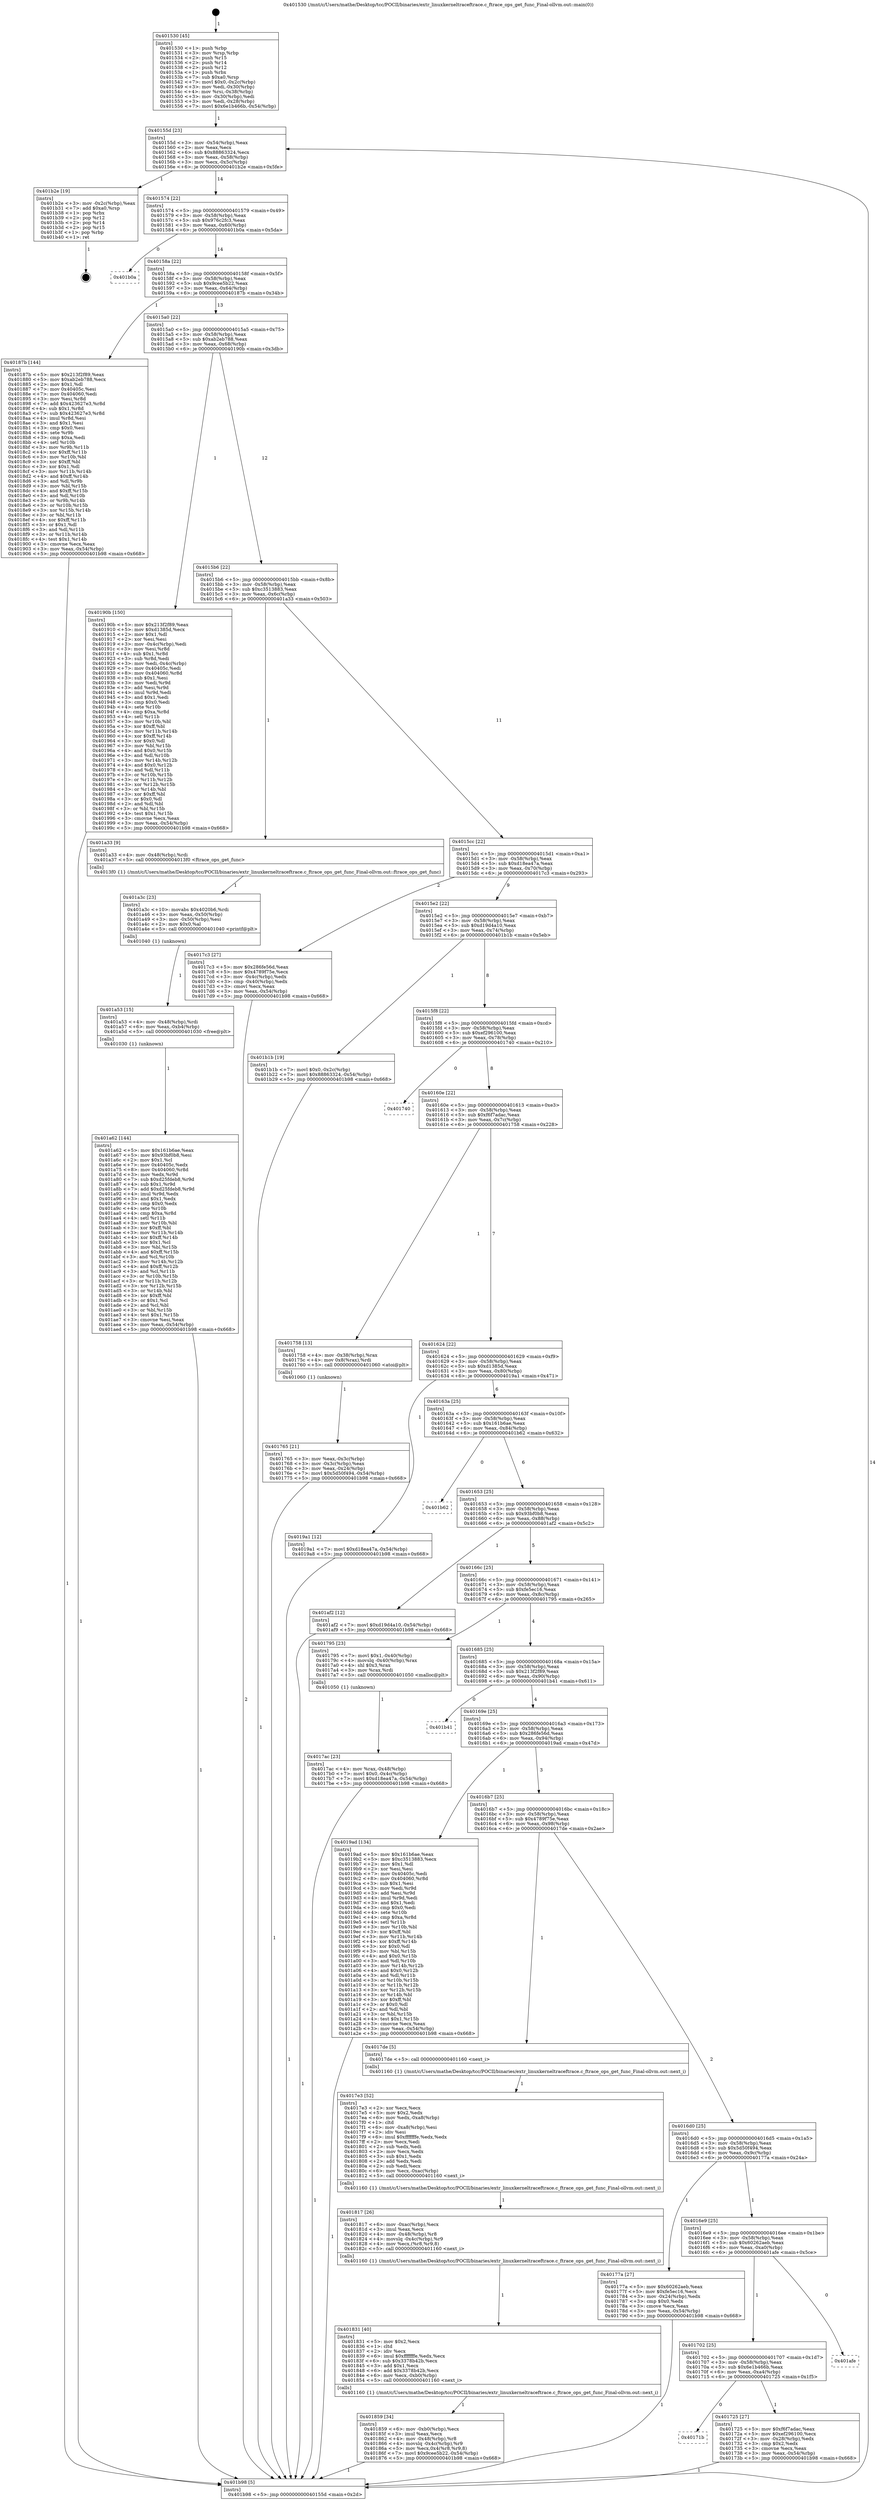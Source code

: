 digraph "0x401530" {
  label = "0x401530 (/mnt/c/Users/mathe/Desktop/tcc/POCII/binaries/extr_linuxkerneltraceftrace.c_ftrace_ops_get_func_Final-ollvm.out::main(0))"
  labelloc = "t"
  node[shape=record]

  Entry [label="",width=0.3,height=0.3,shape=circle,fillcolor=black,style=filled]
  "0x40155d" [label="{
     0x40155d [23]\l
     | [instrs]\l
     &nbsp;&nbsp;0x40155d \<+3\>: mov -0x54(%rbp),%eax\l
     &nbsp;&nbsp;0x401560 \<+2\>: mov %eax,%ecx\l
     &nbsp;&nbsp;0x401562 \<+6\>: sub $0x88863324,%ecx\l
     &nbsp;&nbsp;0x401568 \<+3\>: mov %eax,-0x58(%rbp)\l
     &nbsp;&nbsp;0x40156b \<+3\>: mov %ecx,-0x5c(%rbp)\l
     &nbsp;&nbsp;0x40156e \<+6\>: je 0000000000401b2e \<main+0x5fe\>\l
  }"]
  "0x401b2e" [label="{
     0x401b2e [19]\l
     | [instrs]\l
     &nbsp;&nbsp;0x401b2e \<+3\>: mov -0x2c(%rbp),%eax\l
     &nbsp;&nbsp;0x401b31 \<+7\>: add $0xa0,%rsp\l
     &nbsp;&nbsp;0x401b38 \<+1\>: pop %rbx\l
     &nbsp;&nbsp;0x401b39 \<+2\>: pop %r12\l
     &nbsp;&nbsp;0x401b3b \<+2\>: pop %r14\l
     &nbsp;&nbsp;0x401b3d \<+2\>: pop %r15\l
     &nbsp;&nbsp;0x401b3f \<+1\>: pop %rbp\l
     &nbsp;&nbsp;0x401b40 \<+1\>: ret\l
  }"]
  "0x401574" [label="{
     0x401574 [22]\l
     | [instrs]\l
     &nbsp;&nbsp;0x401574 \<+5\>: jmp 0000000000401579 \<main+0x49\>\l
     &nbsp;&nbsp;0x401579 \<+3\>: mov -0x58(%rbp),%eax\l
     &nbsp;&nbsp;0x40157c \<+5\>: sub $0x976c2fc3,%eax\l
     &nbsp;&nbsp;0x401581 \<+3\>: mov %eax,-0x60(%rbp)\l
     &nbsp;&nbsp;0x401584 \<+6\>: je 0000000000401b0a \<main+0x5da\>\l
  }"]
  Exit [label="",width=0.3,height=0.3,shape=circle,fillcolor=black,style=filled,peripheries=2]
  "0x401b0a" [label="{
     0x401b0a\l
  }", style=dashed]
  "0x40158a" [label="{
     0x40158a [22]\l
     | [instrs]\l
     &nbsp;&nbsp;0x40158a \<+5\>: jmp 000000000040158f \<main+0x5f\>\l
     &nbsp;&nbsp;0x40158f \<+3\>: mov -0x58(%rbp),%eax\l
     &nbsp;&nbsp;0x401592 \<+5\>: sub $0x9cee5b22,%eax\l
     &nbsp;&nbsp;0x401597 \<+3\>: mov %eax,-0x64(%rbp)\l
     &nbsp;&nbsp;0x40159a \<+6\>: je 000000000040187b \<main+0x34b\>\l
  }"]
  "0x401a62" [label="{
     0x401a62 [144]\l
     | [instrs]\l
     &nbsp;&nbsp;0x401a62 \<+5\>: mov $0x161b6ae,%eax\l
     &nbsp;&nbsp;0x401a67 \<+5\>: mov $0x93bf0b8,%esi\l
     &nbsp;&nbsp;0x401a6c \<+2\>: mov $0x1,%cl\l
     &nbsp;&nbsp;0x401a6e \<+7\>: mov 0x40405c,%edx\l
     &nbsp;&nbsp;0x401a75 \<+8\>: mov 0x404060,%r8d\l
     &nbsp;&nbsp;0x401a7d \<+3\>: mov %edx,%r9d\l
     &nbsp;&nbsp;0x401a80 \<+7\>: sub $0xd25fdeb8,%r9d\l
     &nbsp;&nbsp;0x401a87 \<+4\>: sub $0x1,%r9d\l
     &nbsp;&nbsp;0x401a8b \<+7\>: add $0xd25fdeb8,%r9d\l
     &nbsp;&nbsp;0x401a92 \<+4\>: imul %r9d,%edx\l
     &nbsp;&nbsp;0x401a96 \<+3\>: and $0x1,%edx\l
     &nbsp;&nbsp;0x401a99 \<+3\>: cmp $0x0,%edx\l
     &nbsp;&nbsp;0x401a9c \<+4\>: sete %r10b\l
     &nbsp;&nbsp;0x401aa0 \<+4\>: cmp $0xa,%r8d\l
     &nbsp;&nbsp;0x401aa4 \<+4\>: setl %r11b\l
     &nbsp;&nbsp;0x401aa8 \<+3\>: mov %r10b,%bl\l
     &nbsp;&nbsp;0x401aab \<+3\>: xor $0xff,%bl\l
     &nbsp;&nbsp;0x401aae \<+3\>: mov %r11b,%r14b\l
     &nbsp;&nbsp;0x401ab1 \<+4\>: xor $0xff,%r14b\l
     &nbsp;&nbsp;0x401ab5 \<+3\>: xor $0x1,%cl\l
     &nbsp;&nbsp;0x401ab8 \<+3\>: mov %bl,%r15b\l
     &nbsp;&nbsp;0x401abb \<+4\>: and $0xff,%r15b\l
     &nbsp;&nbsp;0x401abf \<+3\>: and %cl,%r10b\l
     &nbsp;&nbsp;0x401ac2 \<+3\>: mov %r14b,%r12b\l
     &nbsp;&nbsp;0x401ac5 \<+4\>: and $0xff,%r12b\l
     &nbsp;&nbsp;0x401ac9 \<+3\>: and %cl,%r11b\l
     &nbsp;&nbsp;0x401acc \<+3\>: or %r10b,%r15b\l
     &nbsp;&nbsp;0x401acf \<+3\>: or %r11b,%r12b\l
     &nbsp;&nbsp;0x401ad2 \<+3\>: xor %r12b,%r15b\l
     &nbsp;&nbsp;0x401ad5 \<+3\>: or %r14b,%bl\l
     &nbsp;&nbsp;0x401ad8 \<+3\>: xor $0xff,%bl\l
     &nbsp;&nbsp;0x401adb \<+3\>: or $0x1,%cl\l
     &nbsp;&nbsp;0x401ade \<+2\>: and %cl,%bl\l
     &nbsp;&nbsp;0x401ae0 \<+3\>: or %bl,%r15b\l
     &nbsp;&nbsp;0x401ae3 \<+4\>: test $0x1,%r15b\l
     &nbsp;&nbsp;0x401ae7 \<+3\>: cmovne %esi,%eax\l
     &nbsp;&nbsp;0x401aea \<+3\>: mov %eax,-0x54(%rbp)\l
     &nbsp;&nbsp;0x401aed \<+5\>: jmp 0000000000401b98 \<main+0x668\>\l
  }"]
  "0x40187b" [label="{
     0x40187b [144]\l
     | [instrs]\l
     &nbsp;&nbsp;0x40187b \<+5\>: mov $0x213f2f89,%eax\l
     &nbsp;&nbsp;0x401880 \<+5\>: mov $0xab2eb788,%ecx\l
     &nbsp;&nbsp;0x401885 \<+2\>: mov $0x1,%dl\l
     &nbsp;&nbsp;0x401887 \<+7\>: mov 0x40405c,%esi\l
     &nbsp;&nbsp;0x40188e \<+7\>: mov 0x404060,%edi\l
     &nbsp;&nbsp;0x401895 \<+3\>: mov %esi,%r8d\l
     &nbsp;&nbsp;0x401898 \<+7\>: add $0x423627e3,%r8d\l
     &nbsp;&nbsp;0x40189f \<+4\>: sub $0x1,%r8d\l
     &nbsp;&nbsp;0x4018a3 \<+7\>: sub $0x423627e3,%r8d\l
     &nbsp;&nbsp;0x4018aa \<+4\>: imul %r8d,%esi\l
     &nbsp;&nbsp;0x4018ae \<+3\>: and $0x1,%esi\l
     &nbsp;&nbsp;0x4018b1 \<+3\>: cmp $0x0,%esi\l
     &nbsp;&nbsp;0x4018b4 \<+4\>: sete %r9b\l
     &nbsp;&nbsp;0x4018b8 \<+3\>: cmp $0xa,%edi\l
     &nbsp;&nbsp;0x4018bb \<+4\>: setl %r10b\l
     &nbsp;&nbsp;0x4018bf \<+3\>: mov %r9b,%r11b\l
     &nbsp;&nbsp;0x4018c2 \<+4\>: xor $0xff,%r11b\l
     &nbsp;&nbsp;0x4018c6 \<+3\>: mov %r10b,%bl\l
     &nbsp;&nbsp;0x4018c9 \<+3\>: xor $0xff,%bl\l
     &nbsp;&nbsp;0x4018cc \<+3\>: xor $0x1,%dl\l
     &nbsp;&nbsp;0x4018cf \<+3\>: mov %r11b,%r14b\l
     &nbsp;&nbsp;0x4018d2 \<+4\>: and $0xff,%r14b\l
     &nbsp;&nbsp;0x4018d6 \<+3\>: and %dl,%r9b\l
     &nbsp;&nbsp;0x4018d9 \<+3\>: mov %bl,%r15b\l
     &nbsp;&nbsp;0x4018dc \<+4\>: and $0xff,%r15b\l
     &nbsp;&nbsp;0x4018e0 \<+3\>: and %dl,%r10b\l
     &nbsp;&nbsp;0x4018e3 \<+3\>: or %r9b,%r14b\l
     &nbsp;&nbsp;0x4018e6 \<+3\>: or %r10b,%r15b\l
     &nbsp;&nbsp;0x4018e9 \<+3\>: xor %r15b,%r14b\l
     &nbsp;&nbsp;0x4018ec \<+3\>: or %bl,%r11b\l
     &nbsp;&nbsp;0x4018ef \<+4\>: xor $0xff,%r11b\l
     &nbsp;&nbsp;0x4018f3 \<+3\>: or $0x1,%dl\l
     &nbsp;&nbsp;0x4018f6 \<+3\>: and %dl,%r11b\l
     &nbsp;&nbsp;0x4018f9 \<+3\>: or %r11b,%r14b\l
     &nbsp;&nbsp;0x4018fc \<+4\>: test $0x1,%r14b\l
     &nbsp;&nbsp;0x401900 \<+3\>: cmovne %ecx,%eax\l
     &nbsp;&nbsp;0x401903 \<+3\>: mov %eax,-0x54(%rbp)\l
     &nbsp;&nbsp;0x401906 \<+5\>: jmp 0000000000401b98 \<main+0x668\>\l
  }"]
  "0x4015a0" [label="{
     0x4015a0 [22]\l
     | [instrs]\l
     &nbsp;&nbsp;0x4015a0 \<+5\>: jmp 00000000004015a5 \<main+0x75\>\l
     &nbsp;&nbsp;0x4015a5 \<+3\>: mov -0x58(%rbp),%eax\l
     &nbsp;&nbsp;0x4015a8 \<+5\>: sub $0xab2eb788,%eax\l
     &nbsp;&nbsp;0x4015ad \<+3\>: mov %eax,-0x68(%rbp)\l
     &nbsp;&nbsp;0x4015b0 \<+6\>: je 000000000040190b \<main+0x3db\>\l
  }"]
  "0x401a53" [label="{
     0x401a53 [15]\l
     | [instrs]\l
     &nbsp;&nbsp;0x401a53 \<+4\>: mov -0x48(%rbp),%rdi\l
     &nbsp;&nbsp;0x401a57 \<+6\>: mov %eax,-0xb4(%rbp)\l
     &nbsp;&nbsp;0x401a5d \<+5\>: call 0000000000401030 \<free@plt\>\l
     | [calls]\l
     &nbsp;&nbsp;0x401030 \{1\} (unknown)\l
  }"]
  "0x40190b" [label="{
     0x40190b [150]\l
     | [instrs]\l
     &nbsp;&nbsp;0x40190b \<+5\>: mov $0x213f2f89,%eax\l
     &nbsp;&nbsp;0x401910 \<+5\>: mov $0xd1385d,%ecx\l
     &nbsp;&nbsp;0x401915 \<+2\>: mov $0x1,%dl\l
     &nbsp;&nbsp;0x401917 \<+2\>: xor %esi,%esi\l
     &nbsp;&nbsp;0x401919 \<+3\>: mov -0x4c(%rbp),%edi\l
     &nbsp;&nbsp;0x40191c \<+3\>: mov %esi,%r8d\l
     &nbsp;&nbsp;0x40191f \<+4\>: sub $0x1,%r8d\l
     &nbsp;&nbsp;0x401923 \<+3\>: sub %r8d,%edi\l
     &nbsp;&nbsp;0x401926 \<+3\>: mov %edi,-0x4c(%rbp)\l
     &nbsp;&nbsp;0x401929 \<+7\>: mov 0x40405c,%edi\l
     &nbsp;&nbsp;0x401930 \<+8\>: mov 0x404060,%r8d\l
     &nbsp;&nbsp;0x401938 \<+3\>: sub $0x1,%esi\l
     &nbsp;&nbsp;0x40193b \<+3\>: mov %edi,%r9d\l
     &nbsp;&nbsp;0x40193e \<+3\>: add %esi,%r9d\l
     &nbsp;&nbsp;0x401941 \<+4\>: imul %r9d,%edi\l
     &nbsp;&nbsp;0x401945 \<+3\>: and $0x1,%edi\l
     &nbsp;&nbsp;0x401948 \<+3\>: cmp $0x0,%edi\l
     &nbsp;&nbsp;0x40194b \<+4\>: sete %r10b\l
     &nbsp;&nbsp;0x40194f \<+4\>: cmp $0xa,%r8d\l
     &nbsp;&nbsp;0x401953 \<+4\>: setl %r11b\l
     &nbsp;&nbsp;0x401957 \<+3\>: mov %r10b,%bl\l
     &nbsp;&nbsp;0x40195a \<+3\>: xor $0xff,%bl\l
     &nbsp;&nbsp;0x40195d \<+3\>: mov %r11b,%r14b\l
     &nbsp;&nbsp;0x401960 \<+4\>: xor $0xff,%r14b\l
     &nbsp;&nbsp;0x401964 \<+3\>: xor $0x0,%dl\l
     &nbsp;&nbsp;0x401967 \<+3\>: mov %bl,%r15b\l
     &nbsp;&nbsp;0x40196a \<+4\>: and $0x0,%r15b\l
     &nbsp;&nbsp;0x40196e \<+3\>: and %dl,%r10b\l
     &nbsp;&nbsp;0x401971 \<+3\>: mov %r14b,%r12b\l
     &nbsp;&nbsp;0x401974 \<+4\>: and $0x0,%r12b\l
     &nbsp;&nbsp;0x401978 \<+3\>: and %dl,%r11b\l
     &nbsp;&nbsp;0x40197b \<+3\>: or %r10b,%r15b\l
     &nbsp;&nbsp;0x40197e \<+3\>: or %r11b,%r12b\l
     &nbsp;&nbsp;0x401981 \<+3\>: xor %r12b,%r15b\l
     &nbsp;&nbsp;0x401984 \<+3\>: or %r14b,%bl\l
     &nbsp;&nbsp;0x401987 \<+3\>: xor $0xff,%bl\l
     &nbsp;&nbsp;0x40198a \<+3\>: or $0x0,%dl\l
     &nbsp;&nbsp;0x40198d \<+2\>: and %dl,%bl\l
     &nbsp;&nbsp;0x40198f \<+3\>: or %bl,%r15b\l
     &nbsp;&nbsp;0x401992 \<+4\>: test $0x1,%r15b\l
     &nbsp;&nbsp;0x401996 \<+3\>: cmovne %ecx,%eax\l
     &nbsp;&nbsp;0x401999 \<+3\>: mov %eax,-0x54(%rbp)\l
     &nbsp;&nbsp;0x40199c \<+5\>: jmp 0000000000401b98 \<main+0x668\>\l
  }"]
  "0x4015b6" [label="{
     0x4015b6 [22]\l
     | [instrs]\l
     &nbsp;&nbsp;0x4015b6 \<+5\>: jmp 00000000004015bb \<main+0x8b\>\l
     &nbsp;&nbsp;0x4015bb \<+3\>: mov -0x58(%rbp),%eax\l
     &nbsp;&nbsp;0x4015be \<+5\>: sub $0xc3513883,%eax\l
     &nbsp;&nbsp;0x4015c3 \<+3\>: mov %eax,-0x6c(%rbp)\l
     &nbsp;&nbsp;0x4015c6 \<+6\>: je 0000000000401a33 \<main+0x503\>\l
  }"]
  "0x401a3c" [label="{
     0x401a3c [23]\l
     | [instrs]\l
     &nbsp;&nbsp;0x401a3c \<+10\>: movabs $0x4020b6,%rdi\l
     &nbsp;&nbsp;0x401a46 \<+3\>: mov %eax,-0x50(%rbp)\l
     &nbsp;&nbsp;0x401a49 \<+3\>: mov -0x50(%rbp),%esi\l
     &nbsp;&nbsp;0x401a4c \<+2\>: mov $0x0,%al\l
     &nbsp;&nbsp;0x401a4e \<+5\>: call 0000000000401040 \<printf@plt\>\l
     | [calls]\l
     &nbsp;&nbsp;0x401040 \{1\} (unknown)\l
  }"]
  "0x401a33" [label="{
     0x401a33 [9]\l
     | [instrs]\l
     &nbsp;&nbsp;0x401a33 \<+4\>: mov -0x48(%rbp),%rdi\l
     &nbsp;&nbsp;0x401a37 \<+5\>: call 00000000004013f0 \<ftrace_ops_get_func\>\l
     | [calls]\l
     &nbsp;&nbsp;0x4013f0 \{1\} (/mnt/c/Users/mathe/Desktop/tcc/POCII/binaries/extr_linuxkerneltraceftrace.c_ftrace_ops_get_func_Final-ollvm.out::ftrace_ops_get_func)\l
  }"]
  "0x4015cc" [label="{
     0x4015cc [22]\l
     | [instrs]\l
     &nbsp;&nbsp;0x4015cc \<+5\>: jmp 00000000004015d1 \<main+0xa1\>\l
     &nbsp;&nbsp;0x4015d1 \<+3\>: mov -0x58(%rbp),%eax\l
     &nbsp;&nbsp;0x4015d4 \<+5\>: sub $0xd18ea47a,%eax\l
     &nbsp;&nbsp;0x4015d9 \<+3\>: mov %eax,-0x70(%rbp)\l
     &nbsp;&nbsp;0x4015dc \<+6\>: je 00000000004017c3 \<main+0x293\>\l
  }"]
  "0x401859" [label="{
     0x401859 [34]\l
     | [instrs]\l
     &nbsp;&nbsp;0x401859 \<+6\>: mov -0xb0(%rbp),%ecx\l
     &nbsp;&nbsp;0x40185f \<+3\>: imul %eax,%ecx\l
     &nbsp;&nbsp;0x401862 \<+4\>: mov -0x48(%rbp),%r8\l
     &nbsp;&nbsp;0x401866 \<+4\>: movslq -0x4c(%rbp),%r9\l
     &nbsp;&nbsp;0x40186a \<+5\>: mov %ecx,0x4(%r8,%r9,8)\l
     &nbsp;&nbsp;0x40186f \<+7\>: movl $0x9cee5b22,-0x54(%rbp)\l
     &nbsp;&nbsp;0x401876 \<+5\>: jmp 0000000000401b98 \<main+0x668\>\l
  }"]
  "0x4017c3" [label="{
     0x4017c3 [27]\l
     | [instrs]\l
     &nbsp;&nbsp;0x4017c3 \<+5\>: mov $0x286fe56d,%eax\l
     &nbsp;&nbsp;0x4017c8 \<+5\>: mov $0x4789f75e,%ecx\l
     &nbsp;&nbsp;0x4017cd \<+3\>: mov -0x4c(%rbp),%edx\l
     &nbsp;&nbsp;0x4017d0 \<+3\>: cmp -0x40(%rbp),%edx\l
     &nbsp;&nbsp;0x4017d3 \<+3\>: cmovl %ecx,%eax\l
     &nbsp;&nbsp;0x4017d6 \<+3\>: mov %eax,-0x54(%rbp)\l
     &nbsp;&nbsp;0x4017d9 \<+5\>: jmp 0000000000401b98 \<main+0x668\>\l
  }"]
  "0x4015e2" [label="{
     0x4015e2 [22]\l
     | [instrs]\l
     &nbsp;&nbsp;0x4015e2 \<+5\>: jmp 00000000004015e7 \<main+0xb7\>\l
     &nbsp;&nbsp;0x4015e7 \<+3\>: mov -0x58(%rbp),%eax\l
     &nbsp;&nbsp;0x4015ea \<+5\>: sub $0xd19d4a10,%eax\l
     &nbsp;&nbsp;0x4015ef \<+3\>: mov %eax,-0x74(%rbp)\l
     &nbsp;&nbsp;0x4015f2 \<+6\>: je 0000000000401b1b \<main+0x5eb\>\l
  }"]
  "0x401831" [label="{
     0x401831 [40]\l
     | [instrs]\l
     &nbsp;&nbsp;0x401831 \<+5\>: mov $0x2,%ecx\l
     &nbsp;&nbsp;0x401836 \<+1\>: cltd\l
     &nbsp;&nbsp;0x401837 \<+2\>: idiv %ecx\l
     &nbsp;&nbsp;0x401839 \<+6\>: imul $0xfffffffe,%edx,%ecx\l
     &nbsp;&nbsp;0x40183f \<+6\>: sub $0x3378b42b,%ecx\l
     &nbsp;&nbsp;0x401845 \<+3\>: add $0x1,%ecx\l
     &nbsp;&nbsp;0x401848 \<+6\>: add $0x3378b42b,%ecx\l
     &nbsp;&nbsp;0x40184e \<+6\>: mov %ecx,-0xb0(%rbp)\l
     &nbsp;&nbsp;0x401854 \<+5\>: call 0000000000401160 \<next_i\>\l
     | [calls]\l
     &nbsp;&nbsp;0x401160 \{1\} (/mnt/c/Users/mathe/Desktop/tcc/POCII/binaries/extr_linuxkerneltraceftrace.c_ftrace_ops_get_func_Final-ollvm.out::next_i)\l
  }"]
  "0x401b1b" [label="{
     0x401b1b [19]\l
     | [instrs]\l
     &nbsp;&nbsp;0x401b1b \<+7\>: movl $0x0,-0x2c(%rbp)\l
     &nbsp;&nbsp;0x401b22 \<+7\>: movl $0x88863324,-0x54(%rbp)\l
     &nbsp;&nbsp;0x401b29 \<+5\>: jmp 0000000000401b98 \<main+0x668\>\l
  }"]
  "0x4015f8" [label="{
     0x4015f8 [22]\l
     | [instrs]\l
     &nbsp;&nbsp;0x4015f8 \<+5\>: jmp 00000000004015fd \<main+0xcd\>\l
     &nbsp;&nbsp;0x4015fd \<+3\>: mov -0x58(%rbp),%eax\l
     &nbsp;&nbsp;0x401600 \<+5\>: sub $0xef296100,%eax\l
     &nbsp;&nbsp;0x401605 \<+3\>: mov %eax,-0x78(%rbp)\l
     &nbsp;&nbsp;0x401608 \<+6\>: je 0000000000401740 \<main+0x210\>\l
  }"]
  "0x401817" [label="{
     0x401817 [26]\l
     | [instrs]\l
     &nbsp;&nbsp;0x401817 \<+6\>: mov -0xac(%rbp),%ecx\l
     &nbsp;&nbsp;0x40181d \<+3\>: imul %eax,%ecx\l
     &nbsp;&nbsp;0x401820 \<+4\>: mov -0x48(%rbp),%r8\l
     &nbsp;&nbsp;0x401824 \<+4\>: movslq -0x4c(%rbp),%r9\l
     &nbsp;&nbsp;0x401828 \<+4\>: mov %ecx,(%r8,%r9,8)\l
     &nbsp;&nbsp;0x40182c \<+5\>: call 0000000000401160 \<next_i\>\l
     | [calls]\l
     &nbsp;&nbsp;0x401160 \{1\} (/mnt/c/Users/mathe/Desktop/tcc/POCII/binaries/extr_linuxkerneltraceftrace.c_ftrace_ops_get_func_Final-ollvm.out::next_i)\l
  }"]
  "0x401740" [label="{
     0x401740\l
  }", style=dashed]
  "0x40160e" [label="{
     0x40160e [22]\l
     | [instrs]\l
     &nbsp;&nbsp;0x40160e \<+5\>: jmp 0000000000401613 \<main+0xe3\>\l
     &nbsp;&nbsp;0x401613 \<+3\>: mov -0x58(%rbp),%eax\l
     &nbsp;&nbsp;0x401616 \<+5\>: sub $0xf6f7adac,%eax\l
     &nbsp;&nbsp;0x40161b \<+3\>: mov %eax,-0x7c(%rbp)\l
     &nbsp;&nbsp;0x40161e \<+6\>: je 0000000000401758 \<main+0x228\>\l
  }"]
  "0x4017e3" [label="{
     0x4017e3 [52]\l
     | [instrs]\l
     &nbsp;&nbsp;0x4017e3 \<+2\>: xor %ecx,%ecx\l
     &nbsp;&nbsp;0x4017e5 \<+5\>: mov $0x2,%edx\l
     &nbsp;&nbsp;0x4017ea \<+6\>: mov %edx,-0xa8(%rbp)\l
     &nbsp;&nbsp;0x4017f0 \<+1\>: cltd\l
     &nbsp;&nbsp;0x4017f1 \<+6\>: mov -0xa8(%rbp),%esi\l
     &nbsp;&nbsp;0x4017f7 \<+2\>: idiv %esi\l
     &nbsp;&nbsp;0x4017f9 \<+6\>: imul $0xfffffffe,%edx,%edx\l
     &nbsp;&nbsp;0x4017ff \<+2\>: mov %ecx,%edi\l
     &nbsp;&nbsp;0x401801 \<+2\>: sub %edx,%edi\l
     &nbsp;&nbsp;0x401803 \<+2\>: mov %ecx,%edx\l
     &nbsp;&nbsp;0x401805 \<+3\>: sub $0x1,%edx\l
     &nbsp;&nbsp;0x401808 \<+2\>: add %edx,%edi\l
     &nbsp;&nbsp;0x40180a \<+2\>: sub %edi,%ecx\l
     &nbsp;&nbsp;0x40180c \<+6\>: mov %ecx,-0xac(%rbp)\l
     &nbsp;&nbsp;0x401812 \<+5\>: call 0000000000401160 \<next_i\>\l
     | [calls]\l
     &nbsp;&nbsp;0x401160 \{1\} (/mnt/c/Users/mathe/Desktop/tcc/POCII/binaries/extr_linuxkerneltraceftrace.c_ftrace_ops_get_func_Final-ollvm.out::next_i)\l
  }"]
  "0x401758" [label="{
     0x401758 [13]\l
     | [instrs]\l
     &nbsp;&nbsp;0x401758 \<+4\>: mov -0x38(%rbp),%rax\l
     &nbsp;&nbsp;0x40175c \<+4\>: mov 0x8(%rax),%rdi\l
     &nbsp;&nbsp;0x401760 \<+5\>: call 0000000000401060 \<atoi@plt\>\l
     | [calls]\l
     &nbsp;&nbsp;0x401060 \{1\} (unknown)\l
  }"]
  "0x401624" [label="{
     0x401624 [22]\l
     | [instrs]\l
     &nbsp;&nbsp;0x401624 \<+5\>: jmp 0000000000401629 \<main+0xf9\>\l
     &nbsp;&nbsp;0x401629 \<+3\>: mov -0x58(%rbp),%eax\l
     &nbsp;&nbsp;0x40162c \<+5\>: sub $0xd1385d,%eax\l
     &nbsp;&nbsp;0x401631 \<+3\>: mov %eax,-0x80(%rbp)\l
     &nbsp;&nbsp;0x401634 \<+6\>: je 00000000004019a1 \<main+0x471\>\l
  }"]
  "0x4017ac" [label="{
     0x4017ac [23]\l
     | [instrs]\l
     &nbsp;&nbsp;0x4017ac \<+4\>: mov %rax,-0x48(%rbp)\l
     &nbsp;&nbsp;0x4017b0 \<+7\>: movl $0x0,-0x4c(%rbp)\l
     &nbsp;&nbsp;0x4017b7 \<+7\>: movl $0xd18ea47a,-0x54(%rbp)\l
     &nbsp;&nbsp;0x4017be \<+5\>: jmp 0000000000401b98 \<main+0x668\>\l
  }"]
  "0x4019a1" [label="{
     0x4019a1 [12]\l
     | [instrs]\l
     &nbsp;&nbsp;0x4019a1 \<+7\>: movl $0xd18ea47a,-0x54(%rbp)\l
     &nbsp;&nbsp;0x4019a8 \<+5\>: jmp 0000000000401b98 \<main+0x668\>\l
  }"]
  "0x40163a" [label="{
     0x40163a [25]\l
     | [instrs]\l
     &nbsp;&nbsp;0x40163a \<+5\>: jmp 000000000040163f \<main+0x10f\>\l
     &nbsp;&nbsp;0x40163f \<+3\>: mov -0x58(%rbp),%eax\l
     &nbsp;&nbsp;0x401642 \<+5\>: sub $0x161b6ae,%eax\l
     &nbsp;&nbsp;0x401647 \<+6\>: mov %eax,-0x84(%rbp)\l
     &nbsp;&nbsp;0x40164d \<+6\>: je 0000000000401b62 \<main+0x632\>\l
  }"]
  "0x401765" [label="{
     0x401765 [21]\l
     | [instrs]\l
     &nbsp;&nbsp;0x401765 \<+3\>: mov %eax,-0x3c(%rbp)\l
     &nbsp;&nbsp;0x401768 \<+3\>: mov -0x3c(%rbp),%eax\l
     &nbsp;&nbsp;0x40176b \<+3\>: mov %eax,-0x24(%rbp)\l
     &nbsp;&nbsp;0x40176e \<+7\>: movl $0x5d50f494,-0x54(%rbp)\l
     &nbsp;&nbsp;0x401775 \<+5\>: jmp 0000000000401b98 \<main+0x668\>\l
  }"]
  "0x401b62" [label="{
     0x401b62\l
  }", style=dashed]
  "0x401653" [label="{
     0x401653 [25]\l
     | [instrs]\l
     &nbsp;&nbsp;0x401653 \<+5\>: jmp 0000000000401658 \<main+0x128\>\l
     &nbsp;&nbsp;0x401658 \<+3\>: mov -0x58(%rbp),%eax\l
     &nbsp;&nbsp;0x40165b \<+5\>: sub $0x93bf0b8,%eax\l
     &nbsp;&nbsp;0x401660 \<+6\>: mov %eax,-0x88(%rbp)\l
     &nbsp;&nbsp;0x401666 \<+6\>: je 0000000000401af2 \<main+0x5c2\>\l
  }"]
  "0x401530" [label="{
     0x401530 [45]\l
     | [instrs]\l
     &nbsp;&nbsp;0x401530 \<+1\>: push %rbp\l
     &nbsp;&nbsp;0x401531 \<+3\>: mov %rsp,%rbp\l
     &nbsp;&nbsp;0x401534 \<+2\>: push %r15\l
     &nbsp;&nbsp;0x401536 \<+2\>: push %r14\l
     &nbsp;&nbsp;0x401538 \<+2\>: push %r12\l
     &nbsp;&nbsp;0x40153a \<+1\>: push %rbx\l
     &nbsp;&nbsp;0x40153b \<+7\>: sub $0xa0,%rsp\l
     &nbsp;&nbsp;0x401542 \<+7\>: movl $0x0,-0x2c(%rbp)\l
     &nbsp;&nbsp;0x401549 \<+3\>: mov %edi,-0x30(%rbp)\l
     &nbsp;&nbsp;0x40154c \<+4\>: mov %rsi,-0x38(%rbp)\l
     &nbsp;&nbsp;0x401550 \<+3\>: mov -0x30(%rbp),%edi\l
     &nbsp;&nbsp;0x401553 \<+3\>: mov %edi,-0x28(%rbp)\l
     &nbsp;&nbsp;0x401556 \<+7\>: movl $0x6e1b466b,-0x54(%rbp)\l
  }"]
  "0x401af2" [label="{
     0x401af2 [12]\l
     | [instrs]\l
     &nbsp;&nbsp;0x401af2 \<+7\>: movl $0xd19d4a10,-0x54(%rbp)\l
     &nbsp;&nbsp;0x401af9 \<+5\>: jmp 0000000000401b98 \<main+0x668\>\l
  }"]
  "0x40166c" [label="{
     0x40166c [25]\l
     | [instrs]\l
     &nbsp;&nbsp;0x40166c \<+5\>: jmp 0000000000401671 \<main+0x141\>\l
     &nbsp;&nbsp;0x401671 \<+3\>: mov -0x58(%rbp),%eax\l
     &nbsp;&nbsp;0x401674 \<+5\>: sub $0xfe5ec16,%eax\l
     &nbsp;&nbsp;0x401679 \<+6\>: mov %eax,-0x8c(%rbp)\l
     &nbsp;&nbsp;0x40167f \<+6\>: je 0000000000401795 \<main+0x265\>\l
  }"]
  "0x401b98" [label="{
     0x401b98 [5]\l
     | [instrs]\l
     &nbsp;&nbsp;0x401b98 \<+5\>: jmp 000000000040155d \<main+0x2d\>\l
  }"]
  "0x401795" [label="{
     0x401795 [23]\l
     | [instrs]\l
     &nbsp;&nbsp;0x401795 \<+7\>: movl $0x1,-0x40(%rbp)\l
     &nbsp;&nbsp;0x40179c \<+4\>: movslq -0x40(%rbp),%rax\l
     &nbsp;&nbsp;0x4017a0 \<+4\>: shl $0x3,%rax\l
     &nbsp;&nbsp;0x4017a4 \<+3\>: mov %rax,%rdi\l
     &nbsp;&nbsp;0x4017a7 \<+5\>: call 0000000000401050 \<malloc@plt\>\l
     | [calls]\l
     &nbsp;&nbsp;0x401050 \{1\} (unknown)\l
  }"]
  "0x401685" [label="{
     0x401685 [25]\l
     | [instrs]\l
     &nbsp;&nbsp;0x401685 \<+5\>: jmp 000000000040168a \<main+0x15a\>\l
     &nbsp;&nbsp;0x40168a \<+3\>: mov -0x58(%rbp),%eax\l
     &nbsp;&nbsp;0x40168d \<+5\>: sub $0x213f2f89,%eax\l
     &nbsp;&nbsp;0x401692 \<+6\>: mov %eax,-0x90(%rbp)\l
     &nbsp;&nbsp;0x401698 \<+6\>: je 0000000000401b41 \<main+0x611\>\l
  }"]
  "0x40171b" [label="{
     0x40171b\l
  }", style=dashed]
  "0x401b41" [label="{
     0x401b41\l
  }", style=dashed]
  "0x40169e" [label="{
     0x40169e [25]\l
     | [instrs]\l
     &nbsp;&nbsp;0x40169e \<+5\>: jmp 00000000004016a3 \<main+0x173\>\l
     &nbsp;&nbsp;0x4016a3 \<+3\>: mov -0x58(%rbp),%eax\l
     &nbsp;&nbsp;0x4016a6 \<+5\>: sub $0x286fe56d,%eax\l
     &nbsp;&nbsp;0x4016ab \<+6\>: mov %eax,-0x94(%rbp)\l
     &nbsp;&nbsp;0x4016b1 \<+6\>: je 00000000004019ad \<main+0x47d\>\l
  }"]
  "0x401725" [label="{
     0x401725 [27]\l
     | [instrs]\l
     &nbsp;&nbsp;0x401725 \<+5\>: mov $0xf6f7adac,%eax\l
     &nbsp;&nbsp;0x40172a \<+5\>: mov $0xef296100,%ecx\l
     &nbsp;&nbsp;0x40172f \<+3\>: mov -0x28(%rbp),%edx\l
     &nbsp;&nbsp;0x401732 \<+3\>: cmp $0x2,%edx\l
     &nbsp;&nbsp;0x401735 \<+3\>: cmovne %ecx,%eax\l
     &nbsp;&nbsp;0x401738 \<+3\>: mov %eax,-0x54(%rbp)\l
     &nbsp;&nbsp;0x40173b \<+5\>: jmp 0000000000401b98 \<main+0x668\>\l
  }"]
  "0x4019ad" [label="{
     0x4019ad [134]\l
     | [instrs]\l
     &nbsp;&nbsp;0x4019ad \<+5\>: mov $0x161b6ae,%eax\l
     &nbsp;&nbsp;0x4019b2 \<+5\>: mov $0xc3513883,%ecx\l
     &nbsp;&nbsp;0x4019b7 \<+2\>: mov $0x1,%dl\l
     &nbsp;&nbsp;0x4019b9 \<+2\>: xor %esi,%esi\l
     &nbsp;&nbsp;0x4019bb \<+7\>: mov 0x40405c,%edi\l
     &nbsp;&nbsp;0x4019c2 \<+8\>: mov 0x404060,%r8d\l
     &nbsp;&nbsp;0x4019ca \<+3\>: sub $0x1,%esi\l
     &nbsp;&nbsp;0x4019cd \<+3\>: mov %edi,%r9d\l
     &nbsp;&nbsp;0x4019d0 \<+3\>: add %esi,%r9d\l
     &nbsp;&nbsp;0x4019d3 \<+4\>: imul %r9d,%edi\l
     &nbsp;&nbsp;0x4019d7 \<+3\>: and $0x1,%edi\l
     &nbsp;&nbsp;0x4019da \<+3\>: cmp $0x0,%edi\l
     &nbsp;&nbsp;0x4019dd \<+4\>: sete %r10b\l
     &nbsp;&nbsp;0x4019e1 \<+4\>: cmp $0xa,%r8d\l
     &nbsp;&nbsp;0x4019e5 \<+4\>: setl %r11b\l
     &nbsp;&nbsp;0x4019e9 \<+3\>: mov %r10b,%bl\l
     &nbsp;&nbsp;0x4019ec \<+3\>: xor $0xff,%bl\l
     &nbsp;&nbsp;0x4019ef \<+3\>: mov %r11b,%r14b\l
     &nbsp;&nbsp;0x4019f2 \<+4\>: xor $0xff,%r14b\l
     &nbsp;&nbsp;0x4019f6 \<+3\>: xor $0x0,%dl\l
     &nbsp;&nbsp;0x4019f9 \<+3\>: mov %bl,%r15b\l
     &nbsp;&nbsp;0x4019fc \<+4\>: and $0x0,%r15b\l
     &nbsp;&nbsp;0x401a00 \<+3\>: and %dl,%r10b\l
     &nbsp;&nbsp;0x401a03 \<+3\>: mov %r14b,%r12b\l
     &nbsp;&nbsp;0x401a06 \<+4\>: and $0x0,%r12b\l
     &nbsp;&nbsp;0x401a0a \<+3\>: and %dl,%r11b\l
     &nbsp;&nbsp;0x401a0d \<+3\>: or %r10b,%r15b\l
     &nbsp;&nbsp;0x401a10 \<+3\>: or %r11b,%r12b\l
     &nbsp;&nbsp;0x401a13 \<+3\>: xor %r12b,%r15b\l
     &nbsp;&nbsp;0x401a16 \<+3\>: or %r14b,%bl\l
     &nbsp;&nbsp;0x401a19 \<+3\>: xor $0xff,%bl\l
     &nbsp;&nbsp;0x401a1c \<+3\>: or $0x0,%dl\l
     &nbsp;&nbsp;0x401a1f \<+2\>: and %dl,%bl\l
     &nbsp;&nbsp;0x401a21 \<+3\>: or %bl,%r15b\l
     &nbsp;&nbsp;0x401a24 \<+4\>: test $0x1,%r15b\l
     &nbsp;&nbsp;0x401a28 \<+3\>: cmovne %ecx,%eax\l
     &nbsp;&nbsp;0x401a2b \<+3\>: mov %eax,-0x54(%rbp)\l
     &nbsp;&nbsp;0x401a2e \<+5\>: jmp 0000000000401b98 \<main+0x668\>\l
  }"]
  "0x4016b7" [label="{
     0x4016b7 [25]\l
     | [instrs]\l
     &nbsp;&nbsp;0x4016b7 \<+5\>: jmp 00000000004016bc \<main+0x18c\>\l
     &nbsp;&nbsp;0x4016bc \<+3\>: mov -0x58(%rbp),%eax\l
     &nbsp;&nbsp;0x4016bf \<+5\>: sub $0x4789f75e,%eax\l
     &nbsp;&nbsp;0x4016c4 \<+6\>: mov %eax,-0x98(%rbp)\l
     &nbsp;&nbsp;0x4016ca \<+6\>: je 00000000004017de \<main+0x2ae\>\l
  }"]
  "0x401702" [label="{
     0x401702 [25]\l
     | [instrs]\l
     &nbsp;&nbsp;0x401702 \<+5\>: jmp 0000000000401707 \<main+0x1d7\>\l
     &nbsp;&nbsp;0x401707 \<+3\>: mov -0x58(%rbp),%eax\l
     &nbsp;&nbsp;0x40170a \<+5\>: sub $0x6e1b466b,%eax\l
     &nbsp;&nbsp;0x40170f \<+6\>: mov %eax,-0xa4(%rbp)\l
     &nbsp;&nbsp;0x401715 \<+6\>: je 0000000000401725 \<main+0x1f5\>\l
  }"]
  "0x4017de" [label="{
     0x4017de [5]\l
     | [instrs]\l
     &nbsp;&nbsp;0x4017de \<+5\>: call 0000000000401160 \<next_i\>\l
     | [calls]\l
     &nbsp;&nbsp;0x401160 \{1\} (/mnt/c/Users/mathe/Desktop/tcc/POCII/binaries/extr_linuxkerneltraceftrace.c_ftrace_ops_get_func_Final-ollvm.out::next_i)\l
  }"]
  "0x4016d0" [label="{
     0x4016d0 [25]\l
     | [instrs]\l
     &nbsp;&nbsp;0x4016d0 \<+5\>: jmp 00000000004016d5 \<main+0x1a5\>\l
     &nbsp;&nbsp;0x4016d5 \<+3\>: mov -0x58(%rbp),%eax\l
     &nbsp;&nbsp;0x4016d8 \<+5\>: sub $0x5d50f494,%eax\l
     &nbsp;&nbsp;0x4016dd \<+6\>: mov %eax,-0x9c(%rbp)\l
     &nbsp;&nbsp;0x4016e3 \<+6\>: je 000000000040177a \<main+0x24a\>\l
  }"]
  "0x401afe" [label="{
     0x401afe\l
  }", style=dashed]
  "0x40177a" [label="{
     0x40177a [27]\l
     | [instrs]\l
     &nbsp;&nbsp;0x40177a \<+5\>: mov $0x60262aeb,%eax\l
     &nbsp;&nbsp;0x40177f \<+5\>: mov $0xfe5ec16,%ecx\l
     &nbsp;&nbsp;0x401784 \<+3\>: mov -0x24(%rbp),%edx\l
     &nbsp;&nbsp;0x401787 \<+3\>: cmp $0x0,%edx\l
     &nbsp;&nbsp;0x40178a \<+3\>: cmove %ecx,%eax\l
     &nbsp;&nbsp;0x40178d \<+3\>: mov %eax,-0x54(%rbp)\l
     &nbsp;&nbsp;0x401790 \<+5\>: jmp 0000000000401b98 \<main+0x668\>\l
  }"]
  "0x4016e9" [label="{
     0x4016e9 [25]\l
     | [instrs]\l
     &nbsp;&nbsp;0x4016e9 \<+5\>: jmp 00000000004016ee \<main+0x1be\>\l
     &nbsp;&nbsp;0x4016ee \<+3\>: mov -0x58(%rbp),%eax\l
     &nbsp;&nbsp;0x4016f1 \<+5\>: sub $0x60262aeb,%eax\l
     &nbsp;&nbsp;0x4016f6 \<+6\>: mov %eax,-0xa0(%rbp)\l
     &nbsp;&nbsp;0x4016fc \<+6\>: je 0000000000401afe \<main+0x5ce\>\l
  }"]
  Entry -> "0x401530" [label=" 1"]
  "0x40155d" -> "0x401b2e" [label=" 1"]
  "0x40155d" -> "0x401574" [label=" 14"]
  "0x401b2e" -> Exit [label=" 1"]
  "0x401574" -> "0x401b0a" [label=" 0"]
  "0x401574" -> "0x40158a" [label=" 14"]
  "0x401b1b" -> "0x401b98" [label=" 1"]
  "0x40158a" -> "0x40187b" [label=" 1"]
  "0x40158a" -> "0x4015a0" [label=" 13"]
  "0x401af2" -> "0x401b98" [label=" 1"]
  "0x4015a0" -> "0x40190b" [label=" 1"]
  "0x4015a0" -> "0x4015b6" [label=" 12"]
  "0x401a62" -> "0x401b98" [label=" 1"]
  "0x4015b6" -> "0x401a33" [label=" 1"]
  "0x4015b6" -> "0x4015cc" [label=" 11"]
  "0x401a53" -> "0x401a62" [label=" 1"]
  "0x4015cc" -> "0x4017c3" [label=" 2"]
  "0x4015cc" -> "0x4015e2" [label=" 9"]
  "0x401a3c" -> "0x401a53" [label=" 1"]
  "0x4015e2" -> "0x401b1b" [label=" 1"]
  "0x4015e2" -> "0x4015f8" [label=" 8"]
  "0x401a33" -> "0x401a3c" [label=" 1"]
  "0x4015f8" -> "0x401740" [label=" 0"]
  "0x4015f8" -> "0x40160e" [label=" 8"]
  "0x4019ad" -> "0x401b98" [label=" 1"]
  "0x40160e" -> "0x401758" [label=" 1"]
  "0x40160e" -> "0x401624" [label=" 7"]
  "0x4019a1" -> "0x401b98" [label=" 1"]
  "0x401624" -> "0x4019a1" [label=" 1"]
  "0x401624" -> "0x40163a" [label=" 6"]
  "0x40190b" -> "0x401b98" [label=" 1"]
  "0x40163a" -> "0x401b62" [label=" 0"]
  "0x40163a" -> "0x401653" [label=" 6"]
  "0x40187b" -> "0x401b98" [label=" 1"]
  "0x401653" -> "0x401af2" [label=" 1"]
  "0x401653" -> "0x40166c" [label=" 5"]
  "0x401859" -> "0x401b98" [label=" 1"]
  "0x40166c" -> "0x401795" [label=" 1"]
  "0x40166c" -> "0x401685" [label=" 4"]
  "0x401831" -> "0x401859" [label=" 1"]
  "0x401685" -> "0x401b41" [label=" 0"]
  "0x401685" -> "0x40169e" [label=" 4"]
  "0x401817" -> "0x401831" [label=" 1"]
  "0x40169e" -> "0x4019ad" [label=" 1"]
  "0x40169e" -> "0x4016b7" [label=" 3"]
  "0x4017e3" -> "0x401817" [label=" 1"]
  "0x4016b7" -> "0x4017de" [label=" 1"]
  "0x4016b7" -> "0x4016d0" [label=" 2"]
  "0x4017c3" -> "0x401b98" [label=" 2"]
  "0x4016d0" -> "0x40177a" [label=" 1"]
  "0x4016d0" -> "0x4016e9" [label=" 1"]
  "0x4017ac" -> "0x401b98" [label=" 1"]
  "0x4016e9" -> "0x401afe" [label=" 0"]
  "0x4016e9" -> "0x401702" [label=" 1"]
  "0x4017de" -> "0x4017e3" [label=" 1"]
  "0x401702" -> "0x401725" [label=" 1"]
  "0x401702" -> "0x40171b" [label=" 0"]
  "0x401725" -> "0x401b98" [label=" 1"]
  "0x401530" -> "0x40155d" [label=" 1"]
  "0x401b98" -> "0x40155d" [label=" 14"]
  "0x401758" -> "0x401765" [label=" 1"]
  "0x401765" -> "0x401b98" [label=" 1"]
  "0x40177a" -> "0x401b98" [label=" 1"]
  "0x401795" -> "0x4017ac" [label=" 1"]
}
